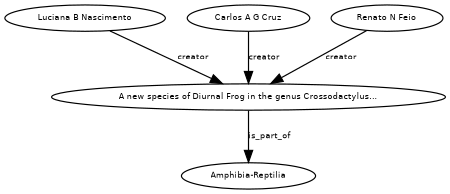 digraph G {
size="3,3";
node [fontsize=7, fontname="Helvetica"];
edge [fontsize=7, fontname="Helvetica"];
node0 [label="A new species of Diurnal Frog in the genus Crossodactylus...", width=0.27433100247,height=0.27433100247];
node1 [label="Luciana B Nascimento", width=0.27433100247,height=0.27433100247];
node2 [label="Carlos A G Cruz", width=0.27433100247,height=0.27433100247];
node3 [label="Renato N Feio", width=0.27433100247,height=0.27433100247];
node4 [label="Amphibia-Reptilia", width=0.27433100247,height=0.27433100247];
node1 -> node0 [label="creator"];
node2 -> node0 [label="creator"];
node3 -> node0 [label="creator"];
node0 -> node4 [label="is_part_of"];
}

